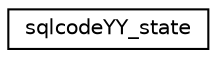 digraph "Graphical Class Hierarchy"
{
 // LATEX_PDF_SIZE
  edge [fontname="Helvetica",fontsize="10",labelfontname="Helvetica",labelfontsize="10"];
  node [fontname="Helvetica",fontsize="10",shape=record];
  rankdir="LR";
  Node0 [label="sqlcodeYY_state",height=0.2,width=0.4,color="black", fillcolor="white", style="filled",URL="$structsqlcodeYY__state.html",tooltip=" "];
}
